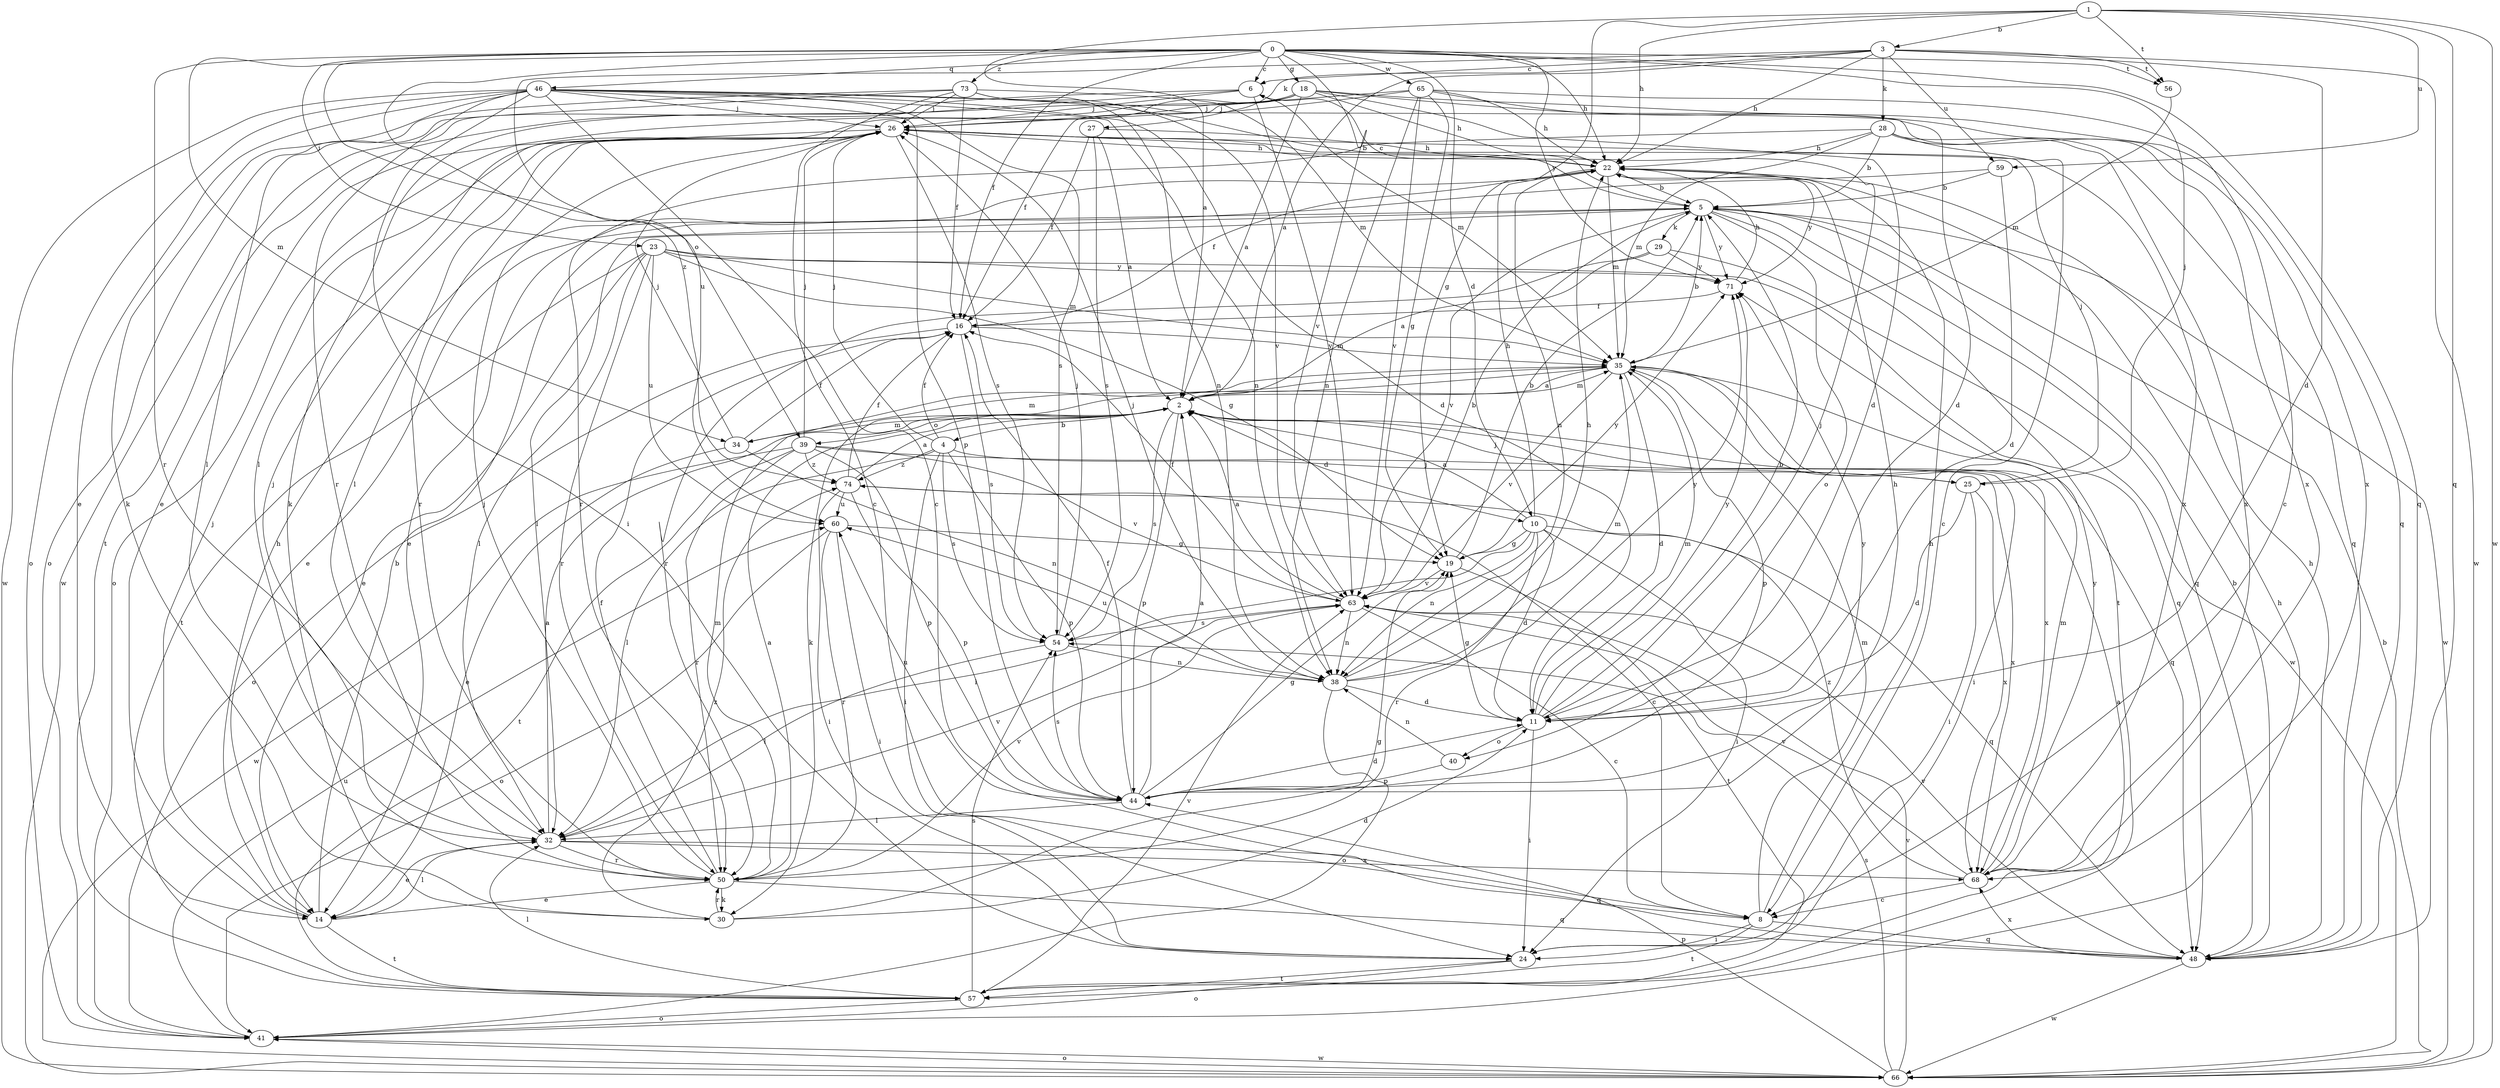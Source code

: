 strict digraph  {
0;
1;
2;
3;
4;
5;
6;
8;
10;
11;
14;
16;
18;
19;
22;
23;
24;
25;
26;
27;
28;
29;
30;
32;
34;
35;
38;
39;
40;
41;
44;
46;
48;
50;
54;
56;
57;
59;
60;
63;
65;
66;
68;
71;
73;
74;
0 -> 6  [label=c];
0 -> 10  [label=d];
0 -> 16  [label=f];
0 -> 18  [label=g];
0 -> 22  [label=h];
0 -> 23  [label=i];
0 -> 25  [label=j];
0 -> 34  [label=m];
0 -> 39  [label=o];
0 -> 46  [label=q];
0 -> 48  [label=q];
0 -> 50  [label=r];
0 -> 56  [label=t];
0 -> 63  [label=v];
0 -> 65  [label=w];
0 -> 71  [label=y];
0 -> 73  [label=z];
0 -> 74  [label=z];
1 -> 2  [label=a];
1 -> 3  [label=b];
1 -> 19  [label=g];
1 -> 22  [label=h];
1 -> 48  [label=q];
1 -> 56  [label=t];
1 -> 59  [label=u];
1 -> 66  [label=w];
2 -> 4  [label=b];
2 -> 10  [label=d];
2 -> 24  [label=i];
2 -> 25  [label=j];
2 -> 34  [label=m];
2 -> 35  [label=m];
2 -> 39  [label=o];
2 -> 44  [label=p];
2 -> 54  [label=s];
3 -> 2  [label=a];
3 -> 6  [label=c];
3 -> 11  [label=d];
3 -> 22  [label=h];
3 -> 27  [label=k];
3 -> 28  [label=k];
3 -> 56  [label=t];
3 -> 59  [label=u];
3 -> 60  [label=u];
3 -> 66  [label=w];
4 -> 16  [label=f];
4 -> 24  [label=i];
4 -> 25  [label=j];
4 -> 26  [label=j];
4 -> 32  [label=l];
4 -> 44  [label=p];
4 -> 54  [label=s];
4 -> 74  [label=z];
5 -> 6  [label=c];
5 -> 14  [label=e];
5 -> 29  [label=k];
5 -> 32  [label=l];
5 -> 40  [label=o];
5 -> 48  [label=q];
5 -> 57  [label=t];
5 -> 63  [label=v];
5 -> 66  [label=w];
5 -> 71  [label=y];
6 -> 26  [label=j];
6 -> 30  [label=k];
6 -> 35  [label=m];
6 -> 63  [label=v];
6 -> 66  [label=w];
8 -> 22  [label=h];
8 -> 24  [label=i];
8 -> 35  [label=m];
8 -> 48  [label=q];
8 -> 57  [label=t];
10 -> 2  [label=a];
10 -> 11  [label=d];
10 -> 19  [label=g];
10 -> 22  [label=h];
10 -> 24  [label=i];
10 -> 32  [label=l];
10 -> 38  [label=n];
10 -> 48  [label=q];
10 -> 50  [label=r];
11 -> 5  [label=b];
11 -> 19  [label=g];
11 -> 24  [label=i];
11 -> 26  [label=j];
11 -> 35  [label=m];
11 -> 40  [label=o];
11 -> 71  [label=y];
14 -> 5  [label=b];
14 -> 22  [label=h];
14 -> 26  [label=j];
14 -> 32  [label=l];
14 -> 57  [label=t];
16 -> 35  [label=m];
16 -> 41  [label=o];
16 -> 54  [label=s];
18 -> 2  [label=a];
18 -> 11  [label=d];
18 -> 14  [label=e];
18 -> 22  [label=h];
18 -> 26  [label=j];
18 -> 32  [label=l];
18 -> 48  [label=q];
18 -> 57  [label=t];
18 -> 68  [label=x];
19 -> 5  [label=b];
19 -> 57  [label=t];
19 -> 63  [label=v];
19 -> 71  [label=y];
22 -> 5  [label=b];
22 -> 16  [label=f];
22 -> 35  [label=m];
22 -> 38  [label=n];
22 -> 71  [label=y];
23 -> 14  [label=e];
23 -> 19  [label=g];
23 -> 32  [label=l];
23 -> 35  [label=m];
23 -> 48  [label=q];
23 -> 50  [label=r];
23 -> 57  [label=t];
23 -> 60  [label=u];
23 -> 71  [label=y];
24 -> 41  [label=o];
24 -> 57  [label=t];
25 -> 11  [label=d];
25 -> 24  [label=i];
25 -> 26  [label=j];
25 -> 68  [label=x];
26 -> 22  [label=h];
26 -> 32  [label=l];
26 -> 41  [label=o];
26 -> 50  [label=r];
26 -> 54  [label=s];
26 -> 68  [label=x];
27 -> 2  [label=a];
27 -> 16  [label=f];
27 -> 22  [label=h];
27 -> 54  [label=s];
28 -> 5  [label=b];
28 -> 8  [label=c];
28 -> 22  [label=h];
28 -> 35  [label=m];
28 -> 48  [label=q];
28 -> 50  [label=r];
28 -> 68  [label=x];
29 -> 2  [label=a];
29 -> 50  [label=r];
29 -> 66  [label=w];
29 -> 71  [label=y];
30 -> 11  [label=d];
30 -> 19  [label=g];
30 -> 50  [label=r];
30 -> 74  [label=z];
32 -> 2  [label=a];
32 -> 14  [label=e];
32 -> 26  [label=j];
32 -> 48  [label=q];
32 -> 50  [label=r];
32 -> 63  [label=v];
32 -> 68  [label=x];
34 -> 14  [label=e];
34 -> 16  [label=f];
34 -> 26  [label=j];
34 -> 35  [label=m];
34 -> 38  [label=n];
35 -> 2  [label=a];
35 -> 5  [label=b];
35 -> 11  [label=d];
35 -> 30  [label=k];
35 -> 44  [label=p];
35 -> 48  [label=q];
35 -> 63  [label=v];
35 -> 68  [label=x];
38 -> 11  [label=d];
38 -> 22  [label=h];
38 -> 26  [label=j];
38 -> 35  [label=m];
38 -> 41  [label=o];
38 -> 60  [label=u];
38 -> 71  [label=y];
39 -> 26  [label=j];
39 -> 44  [label=p];
39 -> 50  [label=r];
39 -> 57  [label=t];
39 -> 63  [label=v];
39 -> 66  [label=w];
39 -> 68  [label=x];
39 -> 74  [label=z];
40 -> 38  [label=n];
40 -> 44  [label=p];
41 -> 22  [label=h];
41 -> 60  [label=u];
41 -> 66  [label=w];
44 -> 2  [label=a];
44 -> 11  [label=d];
44 -> 16  [label=f];
44 -> 19  [label=g];
44 -> 22  [label=h];
44 -> 32  [label=l];
44 -> 54  [label=s];
44 -> 60  [label=u];
44 -> 71  [label=y];
46 -> 5  [label=b];
46 -> 8  [label=c];
46 -> 11  [label=d];
46 -> 14  [label=e];
46 -> 24  [label=i];
46 -> 26  [label=j];
46 -> 30  [label=k];
46 -> 38  [label=n];
46 -> 41  [label=o];
46 -> 44  [label=p];
46 -> 50  [label=r];
46 -> 54  [label=s];
46 -> 66  [label=w];
46 -> 68  [label=x];
48 -> 5  [label=b];
48 -> 22  [label=h];
48 -> 63  [label=v];
48 -> 66  [label=w];
48 -> 68  [label=x];
50 -> 2  [label=a];
50 -> 14  [label=e];
50 -> 16  [label=f];
50 -> 26  [label=j];
50 -> 30  [label=k];
50 -> 35  [label=m];
50 -> 48  [label=q];
50 -> 63  [label=v];
54 -> 26  [label=j];
54 -> 32  [label=l];
54 -> 38  [label=n];
56 -> 35  [label=m];
57 -> 2  [label=a];
57 -> 32  [label=l];
57 -> 41  [label=o];
57 -> 54  [label=s];
57 -> 63  [label=v];
59 -> 5  [label=b];
59 -> 11  [label=d];
59 -> 14  [label=e];
60 -> 19  [label=g];
60 -> 24  [label=i];
60 -> 41  [label=o];
60 -> 50  [label=r];
63 -> 2  [label=a];
63 -> 5  [label=b];
63 -> 8  [label=c];
63 -> 16  [label=f];
63 -> 38  [label=n];
63 -> 54  [label=s];
65 -> 8  [label=c];
65 -> 11  [label=d];
65 -> 16  [label=f];
65 -> 19  [label=g];
65 -> 22  [label=h];
65 -> 26  [label=j];
65 -> 38  [label=n];
65 -> 63  [label=v];
66 -> 5  [label=b];
66 -> 41  [label=o];
66 -> 44  [label=p];
66 -> 54  [label=s];
66 -> 63  [label=v];
68 -> 8  [label=c];
68 -> 35  [label=m];
68 -> 63  [label=v];
68 -> 71  [label=y];
68 -> 74  [label=z];
71 -> 16  [label=f];
71 -> 22  [label=h];
73 -> 8  [label=c];
73 -> 16  [label=f];
73 -> 26  [label=j];
73 -> 32  [label=l];
73 -> 35  [label=m];
73 -> 38  [label=n];
73 -> 41  [label=o];
73 -> 63  [label=v];
74 -> 2  [label=a];
74 -> 8  [label=c];
74 -> 16  [label=f];
74 -> 24  [label=i];
74 -> 44  [label=p];
74 -> 60  [label=u];
}
